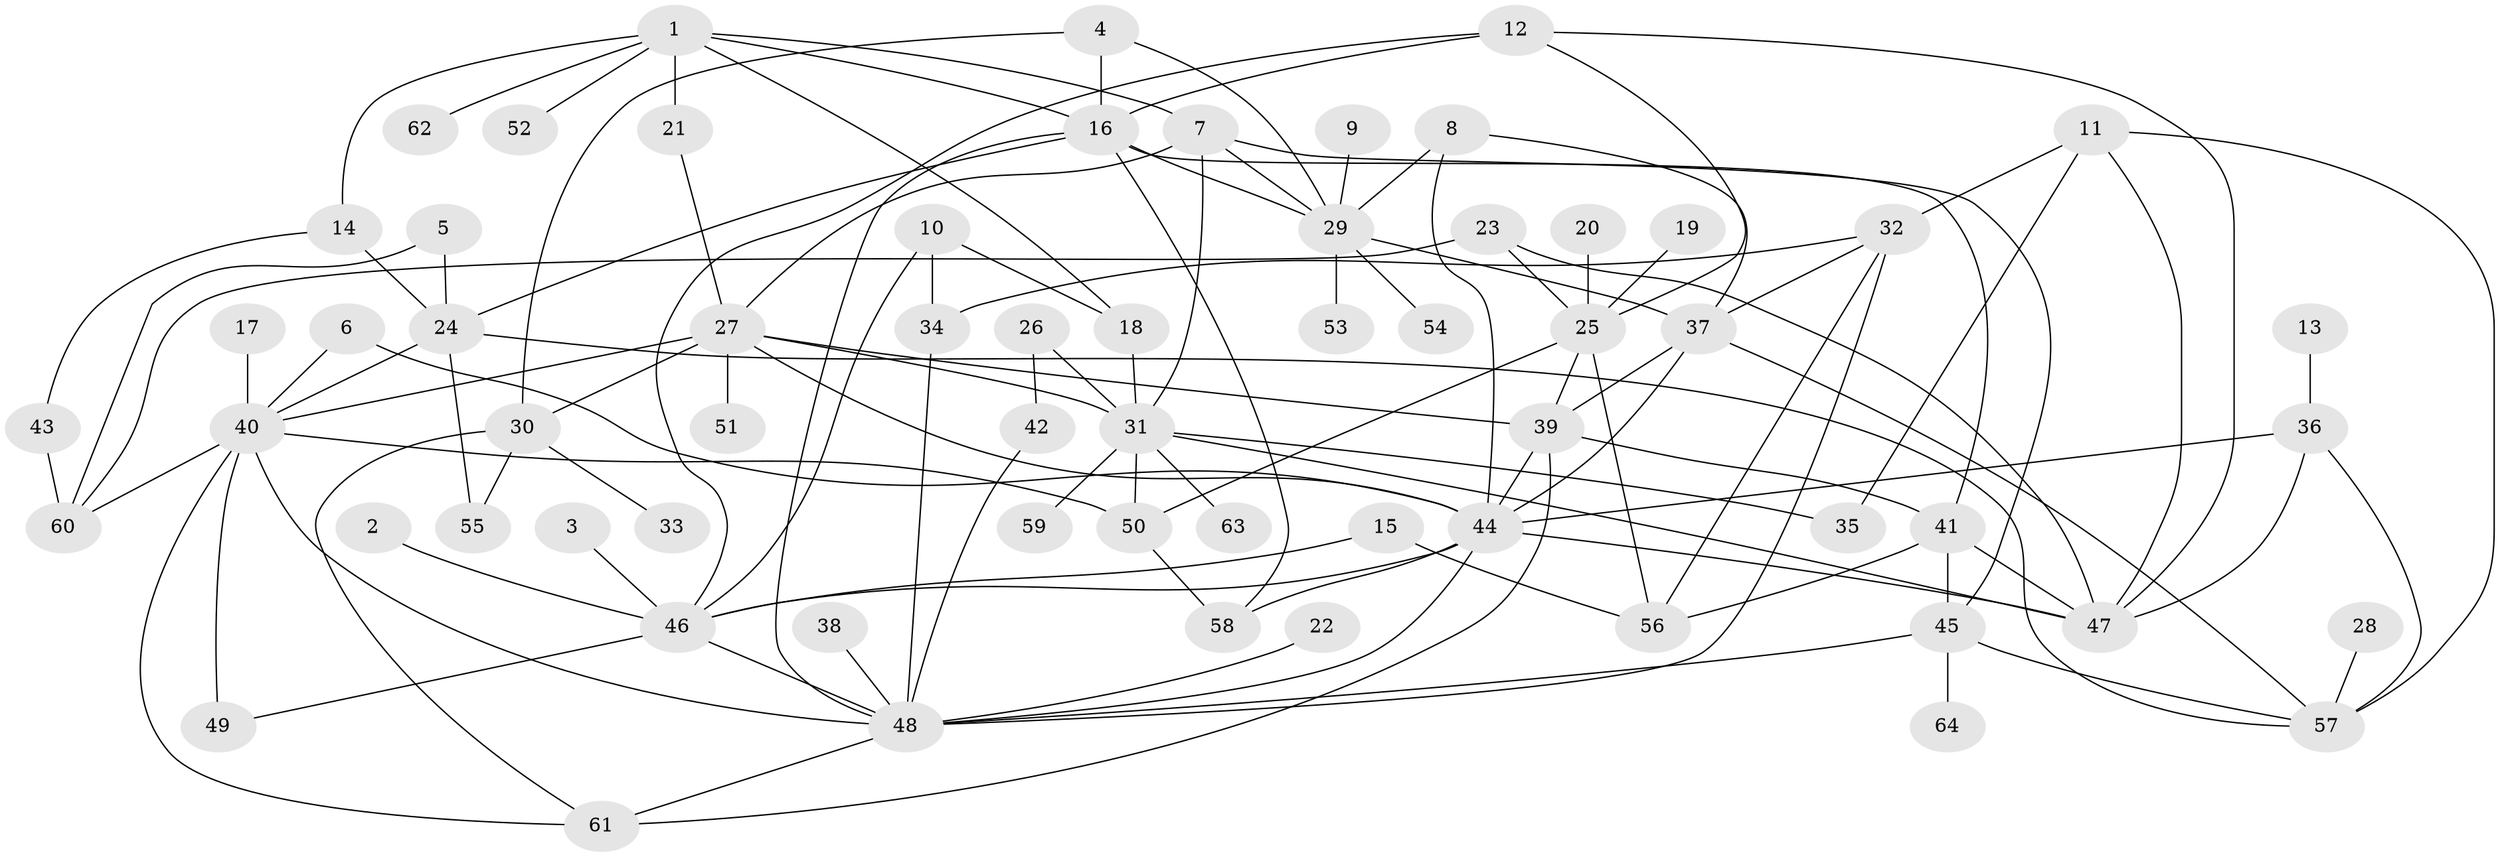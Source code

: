 // original degree distribution, {6: 0.08661417322834646, 5: 0.07086614173228346, 9: 0.007874015748031496, 7: 0.015748031496062992, 3: 0.1732283464566929, 4: 0.14173228346456693, 2: 0.2047244094488189, 1: 0.2992125984251969}
// Generated by graph-tools (version 1.1) at 2025/49/03/09/25 03:49:15]
// undirected, 64 vertices, 116 edges
graph export_dot {
graph [start="1"]
  node [color=gray90,style=filled];
  1;
  2;
  3;
  4;
  5;
  6;
  7;
  8;
  9;
  10;
  11;
  12;
  13;
  14;
  15;
  16;
  17;
  18;
  19;
  20;
  21;
  22;
  23;
  24;
  25;
  26;
  27;
  28;
  29;
  30;
  31;
  32;
  33;
  34;
  35;
  36;
  37;
  38;
  39;
  40;
  41;
  42;
  43;
  44;
  45;
  46;
  47;
  48;
  49;
  50;
  51;
  52;
  53;
  54;
  55;
  56;
  57;
  58;
  59;
  60;
  61;
  62;
  63;
  64;
  1 -- 7 [weight=1.0];
  1 -- 14 [weight=1.0];
  1 -- 16 [weight=1.0];
  1 -- 18 [weight=1.0];
  1 -- 21 [weight=1.0];
  1 -- 52 [weight=1.0];
  1 -- 62 [weight=1.0];
  2 -- 46 [weight=1.0];
  3 -- 46 [weight=1.0];
  4 -- 16 [weight=1.0];
  4 -- 29 [weight=1.0];
  4 -- 30 [weight=1.0];
  5 -- 24 [weight=1.0];
  5 -- 60 [weight=1.0];
  6 -- 40 [weight=1.0];
  6 -- 44 [weight=1.0];
  7 -- 27 [weight=1.0];
  7 -- 29 [weight=1.0];
  7 -- 31 [weight=1.0];
  7 -- 45 [weight=1.0];
  8 -- 29 [weight=1.0];
  8 -- 37 [weight=1.0];
  8 -- 44 [weight=1.0];
  9 -- 29 [weight=1.0];
  10 -- 18 [weight=1.0];
  10 -- 34 [weight=1.0];
  10 -- 46 [weight=1.0];
  11 -- 32 [weight=1.0];
  11 -- 35 [weight=1.0];
  11 -- 47 [weight=1.0];
  11 -- 57 [weight=1.0];
  12 -- 16 [weight=1.0];
  12 -- 25 [weight=1.0];
  12 -- 46 [weight=1.0];
  12 -- 47 [weight=1.0];
  13 -- 36 [weight=1.0];
  14 -- 24 [weight=1.0];
  14 -- 43 [weight=1.0];
  15 -- 46 [weight=1.0];
  15 -- 56 [weight=1.0];
  16 -- 24 [weight=1.0];
  16 -- 29 [weight=1.0];
  16 -- 41 [weight=1.0];
  16 -- 48 [weight=1.0];
  16 -- 58 [weight=1.0];
  17 -- 40 [weight=1.0];
  18 -- 31 [weight=1.0];
  19 -- 25 [weight=1.0];
  20 -- 25 [weight=1.0];
  21 -- 27 [weight=1.0];
  22 -- 48 [weight=1.0];
  23 -- 25 [weight=1.0];
  23 -- 47 [weight=1.0];
  23 -- 60 [weight=1.0];
  24 -- 40 [weight=1.0];
  24 -- 55 [weight=1.0];
  24 -- 57 [weight=1.0];
  25 -- 39 [weight=1.0];
  25 -- 50 [weight=1.0];
  25 -- 56 [weight=1.0];
  26 -- 31 [weight=1.0];
  26 -- 42 [weight=1.0];
  27 -- 30 [weight=1.0];
  27 -- 31 [weight=1.0];
  27 -- 39 [weight=1.0];
  27 -- 40 [weight=1.0];
  27 -- 44 [weight=1.0];
  27 -- 51 [weight=1.0];
  28 -- 57 [weight=1.0];
  29 -- 37 [weight=1.0];
  29 -- 53 [weight=1.0];
  29 -- 54 [weight=1.0];
  30 -- 33 [weight=1.0];
  30 -- 55 [weight=1.0];
  30 -- 61 [weight=1.0];
  31 -- 35 [weight=1.0];
  31 -- 47 [weight=1.0];
  31 -- 50 [weight=1.0];
  31 -- 59 [weight=1.0];
  31 -- 63 [weight=1.0];
  32 -- 34 [weight=1.0];
  32 -- 37 [weight=1.0];
  32 -- 48 [weight=1.0];
  32 -- 56 [weight=1.0];
  34 -- 48 [weight=1.0];
  36 -- 44 [weight=1.0];
  36 -- 47 [weight=1.0];
  36 -- 57 [weight=1.0];
  37 -- 39 [weight=1.0];
  37 -- 44 [weight=1.0];
  37 -- 57 [weight=1.0];
  38 -- 48 [weight=1.0];
  39 -- 41 [weight=1.0];
  39 -- 44 [weight=1.0];
  39 -- 61 [weight=1.0];
  40 -- 48 [weight=1.0];
  40 -- 49 [weight=1.0];
  40 -- 50 [weight=1.0];
  40 -- 60 [weight=2.0];
  40 -- 61 [weight=1.0];
  41 -- 45 [weight=1.0];
  41 -- 47 [weight=1.0];
  41 -- 56 [weight=1.0];
  42 -- 48 [weight=1.0];
  43 -- 60 [weight=1.0];
  44 -- 46 [weight=1.0];
  44 -- 47 [weight=1.0];
  44 -- 48 [weight=1.0];
  44 -- 58 [weight=1.0];
  45 -- 48 [weight=1.0];
  45 -- 57 [weight=1.0];
  45 -- 64 [weight=1.0];
  46 -- 48 [weight=1.0];
  46 -- 49 [weight=1.0];
  48 -- 61 [weight=1.0];
  50 -- 58 [weight=1.0];
}
